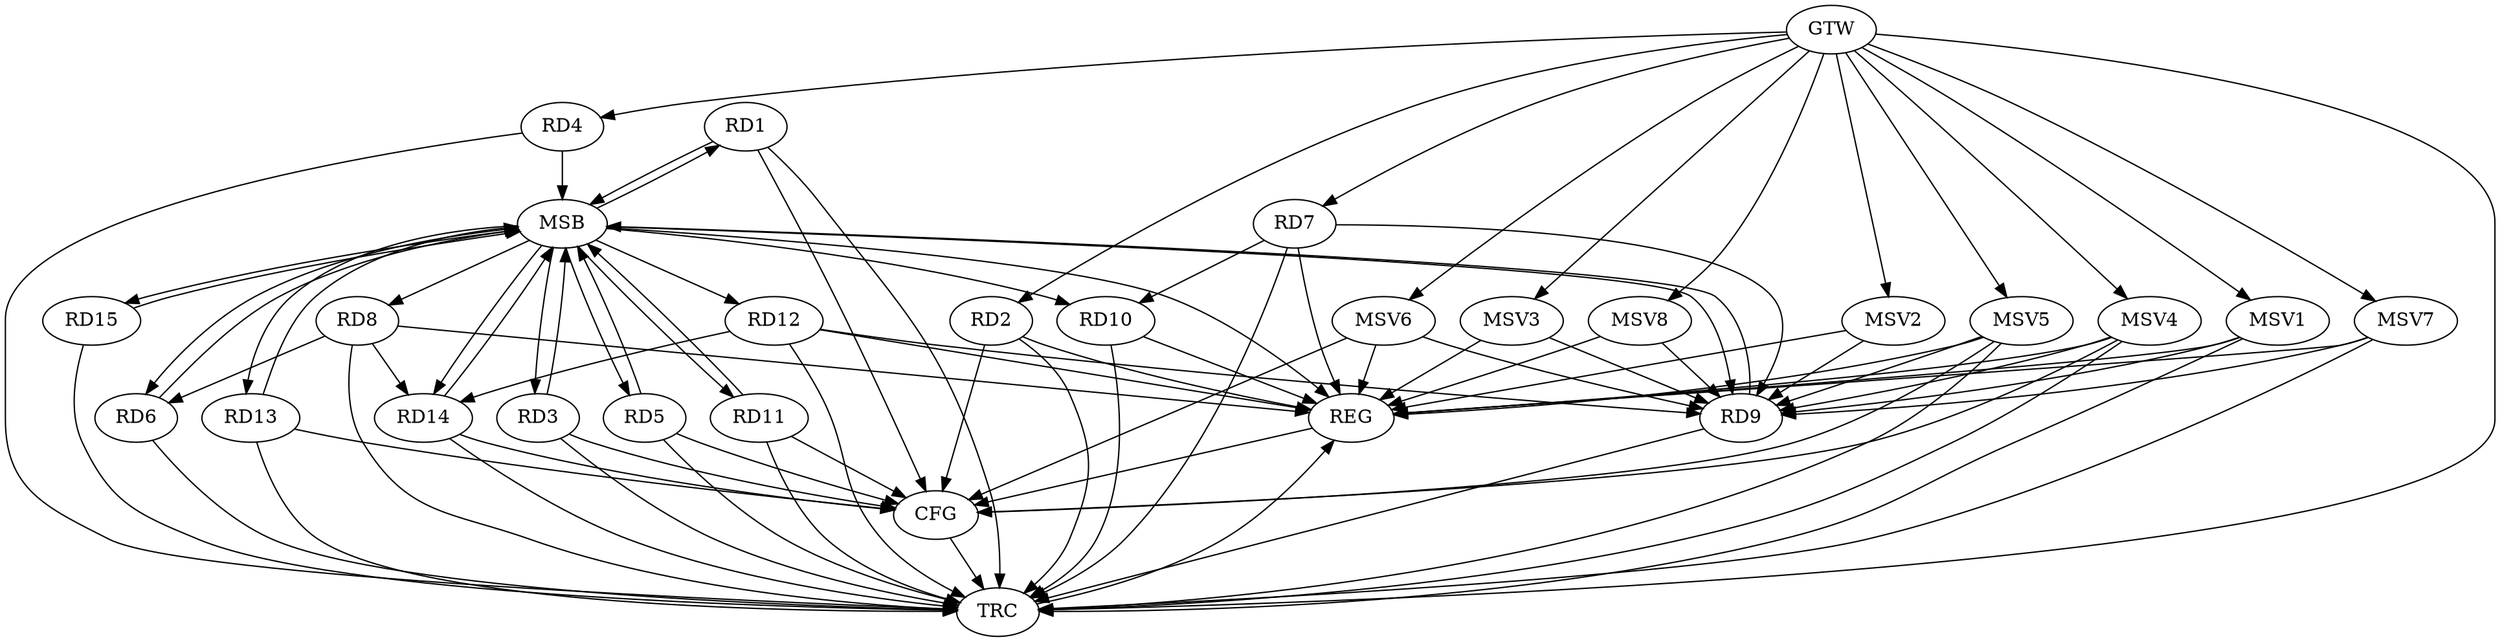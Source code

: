 strict digraph G {
  RD1 [ label="RD1" ];
  RD2 [ label="RD2" ];
  RD3 [ label="RD3" ];
  RD4 [ label="RD4" ];
  RD5 [ label="RD5" ];
  RD6 [ label="RD6" ];
  RD7 [ label="RD7" ];
  RD8 [ label="RD8" ];
  RD9 [ label="RD9" ];
  RD10 [ label="RD10" ];
  RD11 [ label="RD11" ];
  RD12 [ label="RD12" ];
  RD13 [ label="RD13" ];
  RD14 [ label="RD14" ];
  RD15 [ label="RD15" ];
  GTW [ label="GTW" ];
  REG [ label="REG" ];
  MSB [ label="MSB" ];
  CFG [ label="CFG" ];
  TRC [ label="TRC" ];
  MSV1 [ label="MSV1" ];
  MSV2 [ label="MSV2" ];
  MSV3 [ label="MSV3" ];
  MSV4 [ label="MSV4" ];
  MSV5 [ label="MSV5" ];
  MSV6 [ label="MSV6" ];
  MSV7 [ label="MSV7" ];
  MSV8 [ label="MSV8" ];
  RD8 -> RD6;
  RD7 -> RD9;
  RD7 -> RD10;
  RD8 -> RD14;
  RD12 -> RD9;
  RD12 -> RD14;
  GTW -> RD2;
  GTW -> RD4;
  GTW -> RD7;
  RD2 -> REG;
  RD7 -> REG;
  RD8 -> REG;
  RD10 -> REG;
  RD12 -> REG;
  RD1 -> MSB;
  MSB -> RD3;
  MSB -> RD8;
  MSB -> REG;
  RD3 -> MSB;
  MSB -> RD6;
  MSB -> RD13;
  RD4 -> MSB;
  RD5 -> MSB;
  MSB -> RD15;
  RD6 -> MSB;
  RD9 -> MSB;
  MSB -> RD1;
  MSB -> RD14;
  RD11 -> MSB;
  MSB -> RD9;
  MSB -> RD10;
  MSB -> RD12;
  RD13 -> MSB;
  MSB -> RD5;
  RD14 -> MSB;
  RD15 -> MSB;
  MSB -> RD11;
  RD11 -> CFG;
  RD1 -> CFG;
  RD5 -> CFG;
  RD13 -> CFG;
  RD14 -> CFG;
  RD3 -> CFG;
  RD2 -> CFG;
  REG -> CFG;
  RD1 -> TRC;
  RD2 -> TRC;
  RD3 -> TRC;
  RD4 -> TRC;
  RD5 -> TRC;
  RD6 -> TRC;
  RD7 -> TRC;
  RD8 -> TRC;
  RD9 -> TRC;
  RD10 -> TRC;
  RD11 -> TRC;
  RD12 -> TRC;
  RD13 -> TRC;
  RD14 -> TRC;
  RD15 -> TRC;
  GTW -> TRC;
  CFG -> TRC;
  TRC -> REG;
  MSV1 -> RD9;
  GTW -> MSV1;
  MSV1 -> REG;
  MSV1 -> TRC;
  MSV2 -> RD9;
  GTW -> MSV2;
  MSV2 -> REG;
  MSV3 -> RD9;
  MSV4 -> RD9;
  GTW -> MSV3;
  MSV3 -> REG;
  GTW -> MSV4;
  MSV4 -> REG;
  MSV4 -> TRC;
  MSV4 -> CFG;
  MSV5 -> RD9;
  MSV6 -> RD9;
  GTW -> MSV5;
  MSV5 -> REG;
  MSV5 -> TRC;
  MSV5 -> CFG;
  GTW -> MSV6;
  MSV6 -> REG;
  MSV6 -> CFG;
  MSV7 -> RD9;
  GTW -> MSV7;
  MSV7 -> REG;
  MSV7 -> TRC;
  MSV8 -> RD9;
  GTW -> MSV8;
  MSV8 -> REG;
}
